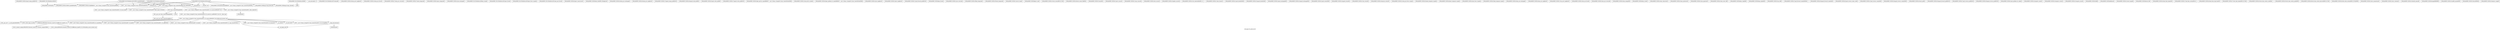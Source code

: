 digraph "Call graph: fix_enforce2d.ll" {
	label="Call graph: fix_enforce2d.ll";

	Node0x55755fac1b80 [shape=record,label="{_ZN9LAMMPS_NS3Fix15pack_remap_gridEiPviPi}"];
	Node0x55755fb10850 [shape=record,label="{_ZN9LAMMPS_NS12FixEnforce2DC2EPNS_6LAMMPSEiPPc}"];
	Node0x55755fb10850 -> Node0x55755fb11000;
	Node0x55755fb10850 -> Node0x55755fb10b30;
	Node0x55755fb10850 -> Node0x55755fb109e0;
	Node0x55755fb10850 -> Node0x55755fb0a5a0;
	Node0x55755fb10850 -> Node0x55755fad2fa0;
	Node0x55755fb10850 -> Node0x55755fa9da30;
	Node0x55755fb10850 -> Node0x55755facd920;
	Node0x55755fab60d0 [shape=record,label="{_ZN9LAMMPS_NS12FixEnforce2DD0Ev}"];
	Node0x55755fab60d0 -> Node0x55755fab84e0;
	Node0x55755fb11000 [shape=record,label="{_ZN9LAMMPS_NS3FixC2EPNS_6LAMMPSEiPPc}"];
	Node0x55755fa9da30 [shape=record,label="{_ZN9LAMMPS_NS5Error3allERKNSt7__cxx1112basic_stringIcSt11char_traitsIcESaIcEEEiS8_}"];
	Node0x55755fb10b30 [shape=record,label="{_ZNSaIcEC1Ev}"];
	Node0x55755fb109e0 [shape=record,label="{_ZNSt7__cxx1112basic_stringIcSt11char_traitsIcESaIcEEC2IS3_EEPKcRKS3_}"];
	Node0x55755fb109e0 -> Node0x55755fad54c0;
	Node0x55755fb109e0 -> Node0x55755fad0580;
	Node0x55755fb109e0 -> Node0x55755fa9bab0;
	Node0x55755fb109e0 -> Node0x55755fab67a0;
	Node0x55755fb109e0 -> Node0x55755fb060d0;
	Node0x55755faaeea0 [shape=record,label="{__gxx_personality_v0}"];
	Node0x55755facd920 [shape=record,label="{_ZNSt7__cxx1112basic_stringIcSt11char_traitsIcESaIcEED1Ev}"];
	Node0x55755fad2fa0 [shape=record,label="{_ZNSaIcED1Ev}"];
	Node0x55755fb0a5a0 [shape=record,label="{_ZN9LAMMPS_NS3FixD2Ev}"];
	Node0x55755fab2d60 [shape=record,label="{_ZN9LAMMPS_NS12FixEnforce2DD2Ev}"];
	Node0x55755fab2d60 -> Node0x55755fb0a5a0;
	Node0x55755fab84e0 [shape=record,label="{_ZdlPv}"];
	Node0x55755fab8560 [shape=record,label="{_ZN9LAMMPS_NS12FixEnforce2D7setmaskEv}"];
	Node0x55755fab9480 [shape=record,label="{_ZN9LAMMPS_NS12FixEnforce2D4initEv}"];
	Node0x55755fab9480 -> Node0x55755fb10b30;
	Node0x55755fab9480 -> Node0x55755fb109e0;
	Node0x55755fab9480 -> Node0x55755fad2fa0;
	Node0x55755fab9480 -> Node0x55755facd920;
	Node0x55755fab9480 -> Node0x55755fa9da30;
	Node0x55755fabaad0 [shape=record,label="{_ZN9LAMMPS_NS12FixEnforce2D5setupEi}"];
	Node0x55755fabaad0 -> Node0x55755fb10b30;
	Node0x55755fabaad0 -> Node0x55755fb109e0;
	Node0x55755fabaad0 -> Node0x55755fac0fd0;
	Node0x55755fabaad0 -> Node0x55755fabdd30;
	Node0x55755fabaad0 -> Node0x55755fabcfd0;
	Node0x55755fabaad0 -> Node0x55755facd920;
	Node0x55755fabaad0 -> Node0x55755fad2fa0;
	Node0x55755fabaad0 -> Node0x55755fabfc80;
	Node0x55755fada440 [shape=record,label="{_ZN9LAMMPS_NS3Fix19setup_post_neighborEv}"];
	Node0x55755fadb190 [shape=record,label="{_ZN9LAMMPS_NS3Fix15setup_pre_forceEi}"];
	Node0x55755fadc160 [shape=record,label="{_ZN9LAMMPS_NS3Fix17setup_pre_reverseEii}"];
	Node0x55755fadcd20 [shape=record,label="{_ZN9LAMMPS_NS3Fix17initial_integrateEi}"];
	Node0x55755fade790 [shape=record,label="{_ZN9LAMMPS_NS3Fix14post_integrateEv}"];
	Node0x55755fadf300 [shape=record,label="{_ZN9LAMMPS_NS3Fix12pre_exchangeEv}"];
	Node0x55755fabcfd0 [shape=record,label="{_ZN9LAMMPS_NS5utils8strmatchERKNSt7__cxx1112basic_stringIcSt11char_traitsIcESaIcEEES8_}"];
	Node0x55755fabdd30 [shape=record,label="{__dynamic_cast}"];
	Node0x55755fabfc80 [shape=record,label="{_ZN9LAMMPS_NS5Respa13copy_flevel_fEi}"];
	Node0x55755fac0fd0 [shape=record,label="{_ZN9LAMMPS_NS5Respa13copy_f_flevelEi}"];
	Node0x55755fac4970 [shape=record,label="{_ZN9LAMMPS_NS12FixEnforce2D9min_setupEi}"];
	Node0x55755fac6500 [shape=record,label="{_ZN9LAMMPS_NS12FixEnforce2D10post_forceEi}"];
	Node0x55755fac7c90 [shape=record,label="{_ZN9LAMMPS_NS12FixEnforce2D16post_force_respaEiii}"];
	Node0x55755fac84a0 [shape=record,label="{_ZN9LAMMPS_NS12FixEnforce2D14min_post_forceEi}"];
	Node0x55755fad5af0 [shape=record,label="{_ZN9LAMMPS_NS3Fix16post_constructorEv}"];
	Node0x55755fad6480 [shape=record,label="{_ZN9LAMMPS_NS3Fix9init_listEiPNS_9NeighListE}"];
	Node0x55755fad8130 [shape=record,label="{_ZN9LAMMPS_NS3Fix18setup_pre_exchangeEv}"];
	Node0x55755fad9290 [shape=record,label="{_ZN9LAMMPS_NS3Fix18setup_pre_neighborEv}"];
	Node0x55755fb0eef0 [shape=record,label="{_ZN9LAMMPS_NS3Fix17unpack_remap_gridEiPviPi}"];
	Node0x55755fa57330 [shape=record,label="{_ZN9LAMMPS_NS3Fix16unpack_read_gridEiPc}"];
	Node0x55755fa9e550 [shape=record,label="{_ZN9LAMMPS_NS3Fix15pack_write_gridEiPv}"];
	Node0x55755fab3200 [shape=record,label="{_ZN9LAMMPS_NS3Fix17unpack_write_gridEiPvPi}"];
	Node0x55755fabdfe0 [shape=record,label="{_ZN9LAMMPS_NS3Fix16get_grid_by_nameERKNSt7__cxx1112basic_stringIcSt11char_traitsIcESaIcEEERi}"];
	Node0x55755fabe060 [shape=record,label="{_ZN9LAMMPS_NS3Fix17get_grid_by_indexEi}"];
	Node0x55755fac0770 [shape=record,label="{_ZN9LAMMPS_NS3Fix20get_griddata_by_nameEiRKNSt7__cxx1112basic_stringIcSt11char_traitsIcESaIcEEERi}"];
	Node0x55755fadfde0 [shape=record,label="{_ZN9LAMMPS_NS3Fix12pre_neighborEv}"];
	Node0x55755fae0be0 [shape=record,label="{_ZN9LAMMPS_NS3Fix13post_neighborEv}"];
	Node0x55755fae9be0 [shape=record,label="{_ZN9LAMMPS_NS3Fix17pack_forward_gridEiPviPi}"];
	Node0x55755fae1920 [shape=record,label="{_ZN9LAMMPS_NS3Fix9pre_forceEi}"];
	Node0x55755fae2a80 [shape=record,label="{_ZN9LAMMPS_NS3Fix11pre_reverseEii}"];
	Node0x55755fae3900 [shape=record,label="{_ZN9LAMMPS_NS3Fix15final_integrateEv}"];
	Node0x55755fae4760 [shape=record,label="{_ZN9LAMMPS_NS3Fix15fused_integrateEi}"];
	Node0x55755fae5990 [shape=record,label="{_ZN9LAMMPS_NS3Fix11end_of_stepEv}"];
	Node0x55755fae6970 [shape=record,label="{_ZN9LAMMPS_NS3Fix8post_runEv}"];
	Node0x55755fae8550 [shape=record,label="{_ZN9LAMMPS_NS3Fix13write_restartEP8_IO_FILE}"];
	Node0x55755fae91e0 [shape=record,label="{_ZN9LAMMPS_NS3Fix18write_restart_fileEPKc}"];
	Node0x55755faeb480 [shape=record,label="{_ZN9LAMMPS_NS3Fix7restartEPc}"];
	Node0x55755faecb60 [shape=record,label="{_ZN9LAMMPS_NS3Fix11grow_arraysEi}"];
	Node0x55755faedc50 [shape=record,label="{_ZN9LAMMPS_NS3Fix11copy_arraysEiii}"];
	Node0x55755faf02b0 [shape=record,label="{_ZN9LAMMPS_NS3Fix10set_arraysEi}"];
	Node0x55755faf17b0 [shape=record,label="{_ZN9LAMMPS_NS3Fix13update_arraysEii}"];
	Node0x55755fafb1b0 [shape=record,label="{_ZN9LAMMPS_NS3Fix12set_moleculeEiiiPdS1_S1_}"];
	Node0x55755fafc3f0 [shape=record,label="{_ZN9LAMMPS_NS3Fix11clear_bonusEv}"];
	Node0x55755fafd410 [shape=record,label="{_ZN9LAMMPS_NS3Fix11pack_borderEiPiPd}"];
	Node0x55755fafe430 [shape=record,label="{_ZN9LAMMPS_NS3Fix13unpack_borderEiiPd}"];
	Node0x55755faff4b0 [shape=record,label="{_ZN9LAMMPS_NS3Fix13pack_exchangeEiPd}"];
	Node0x55755fb002e0 [shape=record,label="{_ZN9LAMMPS_NS3Fix15unpack_exchangeEiPd}"];
	Node0x55755fb02080 [shape=record,label="{_ZN9LAMMPS_NS3Fix12pack_restartEiPd}"];
	Node0x55755fab55e0 [shape=record,label="{_ZN9LAMMPS_NS3Fix14unpack_restartEii}"];
	Node0x55755fb048f0 [shape=record,label="{_ZN9LAMMPS_NS3Fix12size_restartEi}"];
	Node0x55755fab6b90 [shape=record,label="{_ZN9LAMMPS_NS3Fix15maxsize_restartEv}"];
	Node0x55755fb05700 [shape=record,label="{_ZN9LAMMPS_NS3Fix21setup_pre_force_respaEii}"];
	Node0x55755fb06d70 [shape=record,label="{_ZN9LAMMPS_NS3Fix23initial_integrate_respaEiii}"];
	Node0x55755fb07930 [shape=record,label="{_ZN9LAMMPS_NS3Fix20post_integrate_respaEii}"];
	Node0x55755fb08270 [shape=record,label="{_ZN9LAMMPS_NS3Fix15pre_force_respaEiii}"];
	Node0x55755fb09ea0 [shape=record,label="{_ZN9LAMMPS_NS3Fix21final_integrate_respaEii}"];
	Node0x55755fb0ad40 [shape=record,label="{_ZN9LAMMPS_NS3Fix16min_pre_exchangeEv}"];
	Node0x55755fb08160 [shape=record,label="{_ZN9LAMMPS_NS3Fix16min_pre_neighborEv}"];
	Node0x55755fb0c070 [shape=record,label="{_ZN9LAMMPS_NS3Fix17min_post_neighborEv}"];
	Node0x55755fb09d90 [shape=record,label="{_ZN9LAMMPS_NS3Fix13min_pre_forceEi}"];
	Node0x55755faa5710 [shape=record,label="{_ZN9LAMMPS_NS3Fix15min_pre_reverseEii}"];
	Node0x55755fa9b430 [shape=record,label="{_ZN9LAMMPS_NS3Fix10min_energyEPd}"];
	Node0x55755fac5ba0 [shape=record,label="{_ZN9LAMMPS_NS3Fix9min_storeEv}"];
	Node0x55755fac44e0 [shape=record,label="{_ZN9LAMMPS_NS3Fix14min_clearstoreEv}"];
	Node0x55755fae4cc0 [shape=record,label="{_ZN9LAMMPS_NS3Fix13min_pushstoreEv}"];
	Node0x55755fadd470 [shape=record,label="{_ZN9LAMMPS_NS3Fix12min_popstoreEv}"];
	Node0x55755fad7220 [shape=record,label="{_ZN9LAMMPS_NS3Fix13min_reset_refEv}"];
	Node0x55755fb03300 [shape=record,label="{_ZN9LAMMPS_NS3Fix8min_stepEdPd}"];
	Node0x55755fb00d40 [shape=record,label="{_ZN9LAMMPS_NS3Fix9max_alphaEPd}"];
	Node0x55755faeb9e0 [shape=record,label="{_ZN9LAMMPS_NS3Fix7min_dofEv}"];
	Node0x55755fb08f00 [shape=record,label="{_ZN9LAMMPS_NS3Fix17pack_forward_commEiPiPdiS1_}"];
	Node0x55755faea030 [shape=record,label="{_ZN9LAMMPS_NS3Fix19unpack_forward_commEiiPd}"];
	Node0x55755fb01550 [shape=record,label="{_ZN9LAMMPS_NS3Fix22pack_reverse_comm_sizeEii}"];
	Node0x55755fb0a6e0 [shape=record,label="{_ZN9LAMMPS_NS3Fix17pack_reverse_commEiiPd}"];
	Node0x55755fb09490 [shape=record,label="{_ZN9LAMMPS_NS3Fix19unpack_reverse_commEiPiPd}"];
	Node0x55755faea8d0 [shape=record,label="{_ZN9LAMMPS_NS3Fix10reset_gridEv}"];
	Node0x55755fb04040 [shape=record,label="{_ZN9LAMMPS_NS3Fix19unpack_forward_gridEiPviPi}"];
	Node0x55755fabdda0 [shape=record,label="{_ZN9LAMMPS_NS3Fix17pack_reverse_gridEiPviPi}"];
	Node0x55755fabba80 [shape=record,label="{_ZN9LAMMPS_NS3Fix19unpack_reverse_gridEiPviPi}"];
	Node0x55755fac1dc0 [shape=record,label="{_ZN9LAMMPS_NS3Fix21get_griddata_by_indexEi}"];
	Node0x55755fac1e40 [shape=record,label="{_ZN9LAMMPS_NS3Fix14compute_scalarEv}"];
	Node0x55755fb0c5a0 [shape=record,label="{_ZN9LAMMPS_NS3Fix14compute_vectorEi}"];
	Node0x55755fb08690 [shape=record,label="{_ZN9LAMMPS_NS3Fix13compute_arrayEii}"];
	Node0x55755fb08710 [shape=record,label="{_ZN9LAMMPS_NS3Fix3dofEi}"];
	Node0x55755fb0b720 [shape=record,label="{_ZN9LAMMPS_NS3Fix6deformEi}"];
	Node0x55755fb0c700 [shape=record,label="{_ZN9LAMMPS_NS3Fix12reset_targetEd}"];
	Node0x55755fb0c780 [shape=record,label="{_ZN9LAMMPS_NS3Fix8reset_dtEv}"];
	Node0x55755fb176d0 [shape=record,label="{_ZN9LAMMPS_NS3Fix16read_data_headerEPc}"];
	Node0x55755fb17750 [shape=record,label="{_ZN9LAMMPS_NS3Fix17read_data_sectionEPciS1_i}"];
	Node0x55755fb1e560 [shape=record,label="{_ZN9LAMMPS_NS3Fix20read_data_skip_linesEPc}"];
	Node0x55755fb1e5e0 [shape=record,label="{_ZN9LAMMPS_NS3Fix17write_data_headerEP8_IO_FILEi}"];
	Node0x55755fb1e660 [shape=record,label="{_ZN9LAMMPS_NS3Fix23write_data_section_sizeEiRiS1_}"];
	Node0x55755fb1e6e0 [shape=record,label="{_ZN9LAMMPS_NS3Fix23write_data_section_packEiPPd}"];
	Node0x55755fb1e760 [shape=record,label="{_ZN9LAMMPS_NS3Fix26write_data_section_keywordEiP8_IO_FILE}"];
	Node0x55755fb1e7e0 [shape=record,label="{_ZN9LAMMPS_NS3Fix18write_data_sectionEiP8_IO_FILEiPPdi}"];
	Node0x55755fb1e860 [shape=record,label="{_ZN9LAMMPS_NS3Fix13zero_momentumEv}"];
	Node0x55755fb1e8e0 [shape=record,label="{_ZN9LAMMPS_NS3Fix13zero_rotationEv}"];
	Node0x55755fb1e960 [shape=record,label="{_ZN9LAMMPS_NS3Fix15rebuild_specialEv}"];
	Node0x55755fb1e9e0 [shape=record,label="{_ZN9LAMMPS_NS3Fix5imageERPiRPPd}"];
	Node0x55755fb1ea60 [shape=record,label="{_ZN9LAMMPS_NS3Fix12modify_paramEiPPc}"];
	Node0x55755fb1eae0 [shape=record,label="{_ZN9LAMMPS_NS3Fix7extractEPKcRi}"];
	Node0x55755fb1eb60 [shape=record,label="{_ZN9LAMMPS_NS3Fix12memory_usageEv}"];
	Node0x55755fad54c0 [shape=record,label="{_ZNSt7__cxx1112basic_stringIcSt11char_traitsIcESaIcEE13_M_local_dataEv}"];
	Node0x55755fad0580 [shape=record,label="{_ZNSt7__cxx1112basic_stringIcSt11char_traitsIcESaIcEE12_Alloc_hiderC1EPcRKS3_}"];
	Node0x55755fab67a0 [shape=record,label="{_ZNSt7__cxx1112basic_stringIcSt11char_traitsIcESaIcEE12_M_constructIPKcEEvT_S8_}"];
	Node0x55755fab67a0 -> Node0x55755fb1ebe0;
	Node0x55755fa9bab0 [shape=record,label="{_ZNSt11char_traitsIcE6lengthEPKc}"];
	Node0x55755fa9bab0 -> Node0x55755fb1ec60;
	Node0x55755fa9bab0 -> Node0x55755fb1ece0;
	Node0x55755fb060d0 [shape=record,label="{_ZNSt7__cxx1112basic_stringIcSt11char_traitsIcESaIcEE12_Alloc_hiderD2Ev}"];
	Node0x55755fb060d0 -> Node0x55755fb1ed60;
	Node0x55755fb1ebe0 [shape=record,label="{_ZNSt7__cxx1112basic_stringIcSt11char_traitsIcESaIcEE16_M_construct_auxIPKcEEvT_S8_St12__false_type}"];
	Node0x55755fb1ebe0 -> Node0x55755fb1ede0;
	Node0x55755fb1ede0 [shape=record,label="{_ZNSt7__cxx1112basic_stringIcSt11char_traitsIcESaIcEE12_M_constructIPKcEEvT_S8_St20forward_iterator_tag}"];
	Node0x55755fb1ede0 -> Node0x55755fb1ee60;
	Node0x55755fb1ede0 -> Node0x55755fb1eee0;
	Node0x55755fb1ede0 -> Node0x55755fb1ef60;
	Node0x55755fb1ede0 -> Node0x55755fb1efe0;
	Node0x55755fb1ede0 -> Node0x55755fb1f060;
	Node0x55755fb1ede0 -> Node0x55755fb1f0e0;
	Node0x55755fb1ede0 -> Node0x55755fb1f160;
	Node0x55755fb1ede0 -> Node0x55755fb1f1e0;
	Node0x55755fb1ede0 -> Node0x55755fb1f260;
	Node0x55755fb1ede0 -> Node0x55755fb1f2e0;
	Node0x55755fb1ede0 -> Node0x55755fb1f360;
	Node0x55755fb1ede0 -> Node0x55755fb1f3e0;
	Node0x55755fb1ede0 -> Node0x55755fb20890;
	Node0x55755fb1ede0 -> Node0x55755fb20910;
	Node0x55755fb1ee60 [shape=record,label="{_ZN9__gnu_cxx17__is_null_pointerIKcEEbPT_}"];
	Node0x55755fb1eee0 [shape=record,label="{_ZSt19__throw_logic_errorPKc}"];
	Node0x55755fb1ef60 [shape=record,label="{_ZSt8distanceIPKcENSt15iterator_traitsIT_E15difference_typeES3_S3_}"];
	Node0x55755fb1ef60 -> Node0x55755fb20990;
	Node0x55755fb1ef60 -> Node0x55755fb20a10;
	Node0x55755fb1f060 [shape=record,label="{_ZNSt7__cxx1112basic_stringIcSt11char_traitsIcESaIcEE7_M_dataEPc}"];
	Node0x55755fb1efe0 [shape=record,label="{_ZNSt7__cxx1112basic_stringIcSt11char_traitsIcESaIcEE9_M_createERmm}"];
	Node0x55755fb1f0e0 [shape=record,label="{_ZNSt7__cxx1112basic_stringIcSt11char_traitsIcESaIcEE11_M_capacityEm}"];
	Node0x55755fb1f1e0 [shape=record,label="{_ZNSt7__cxx1112basic_stringIcSt11char_traitsIcESaIcEE13_S_copy_charsEPcPKcS7_}"];
	Node0x55755fb1f160 [shape=record,label="{_ZNKSt7__cxx1112basic_stringIcSt11char_traitsIcESaIcEE7_M_dataEv}"];
	Node0x55755fb1f260 [shape=record,label="{__cxa_begin_catch}"];
	Node0x55755fb1f2e0 [shape=record,label="{_ZNSt7__cxx1112basic_stringIcSt11char_traitsIcESaIcEE10_M_disposeEv}"];
	Node0x55755fb1f360 [shape=record,label="{__cxa_rethrow}"];
	Node0x55755fb1f3e0 [shape=record,label="{__cxa_end_catch}"];
	Node0x55755fb20910 [shape=record,label="{__clang_call_terminate}"];
	Node0x55755fb20910 -> Node0x55755fb1f260;
	Node0x55755fb20910 -> Node0x55755fb1f460;
	Node0x55755fb1f460 [shape=record,label="{_ZSt9terminatev}"];
	Node0x55755fb20890 [shape=record,label="{_ZNSt7__cxx1112basic_stringIcSt11char_traitsIcESaIcEE13_M_set_lengthEm}"];
	Node0x55755fb20a10 [shape=record,label="{_ZSt10__distanceIPKcENSt15iterator_traitsIT_E15difference_typeES3_S3_St26random_access_iterator_tag}"];
	Node0x55755fb20990 [shape=record,label="{_ZSt19__iterator_categoryIPKcENSt15iterator_traitsIT_E17iterator_categoryERKS3_}"];
	Node0x55755fb1ec60 [shape=record,label="{_ZN9__gnu_cxx11char_traitsIcE6lengthEPKc}"];
	Node0x55755fb1ec60 -> Node0x55755fb1f4e0;
	Node0x55755fb1ece0 [shape=record,label="{strlen}"];
	Node0x55755fb1f4e0 [shape=record,label="{_ZN9__gnu_cxx11char_traitsIcE2eqERKcS3_}"];
	Node0x55755fb1ed60 [shape=record,label="{_ZNSaIcED2Ev}"];
}
